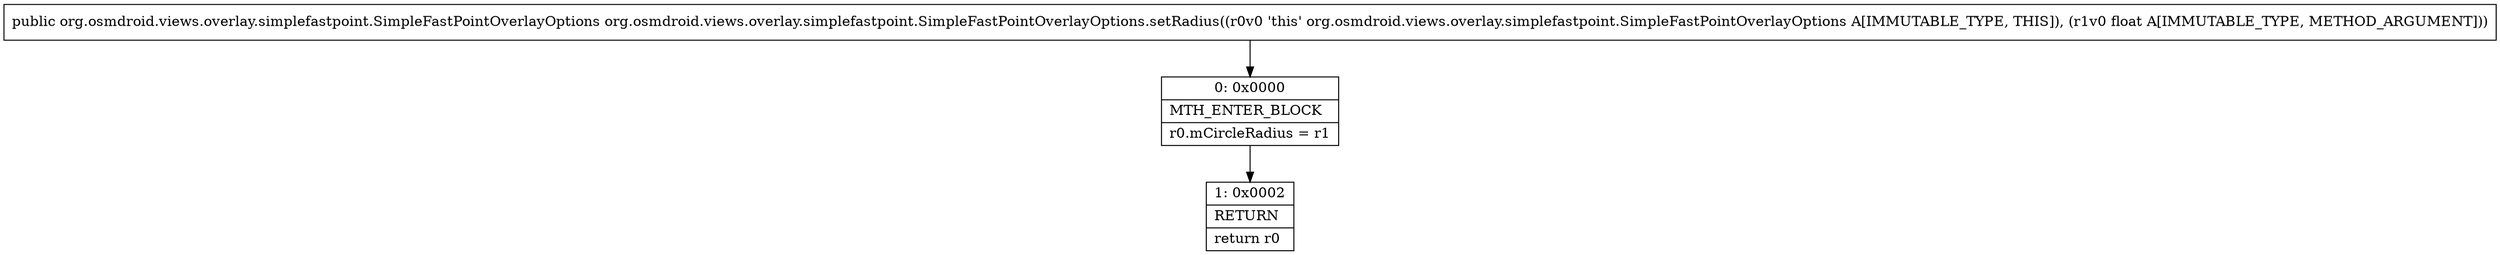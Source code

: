 digraph "CFG fororg.osmdroid.views.overlay.simplefastpoint.SimpleFastPointOverlayOptions.setRadius(F)Lorg\/osmdroid\/views\/overlay\/simplefastpoint\/SimpleFastPointOverlayOptions;" {
Node_0 [shape=record,label="{0\:\ 0x0000|MTH_ENTER_BLOCK\l|r0.mCircleRadius = r1\l}"];
Node_1 [shape=record,label="{1\:\ 0x0002|RETURN\l|return r0\l}"];
MethodNode[shape=record,label="{public org.osmdroid.views.overlay.simplefastpoint.SimpleFastPointOverlayOptions org.osmdroid.views.overlay.simplefastpoint.SimpleFastPointOverlayOptions.setRadius((r0v0 'this' org.osmdroid.views.overlay.simplefastpoint.SimpleFastPointOverlayOptions A[IMMUTABLE_TYPE, THIS]), (r1v0 float A[IMMUTABLE_TYPE, METHOD_ARGUMENT])) }"];
MethodNode -> Node_0;
Node_0 -> Node_1;
}

